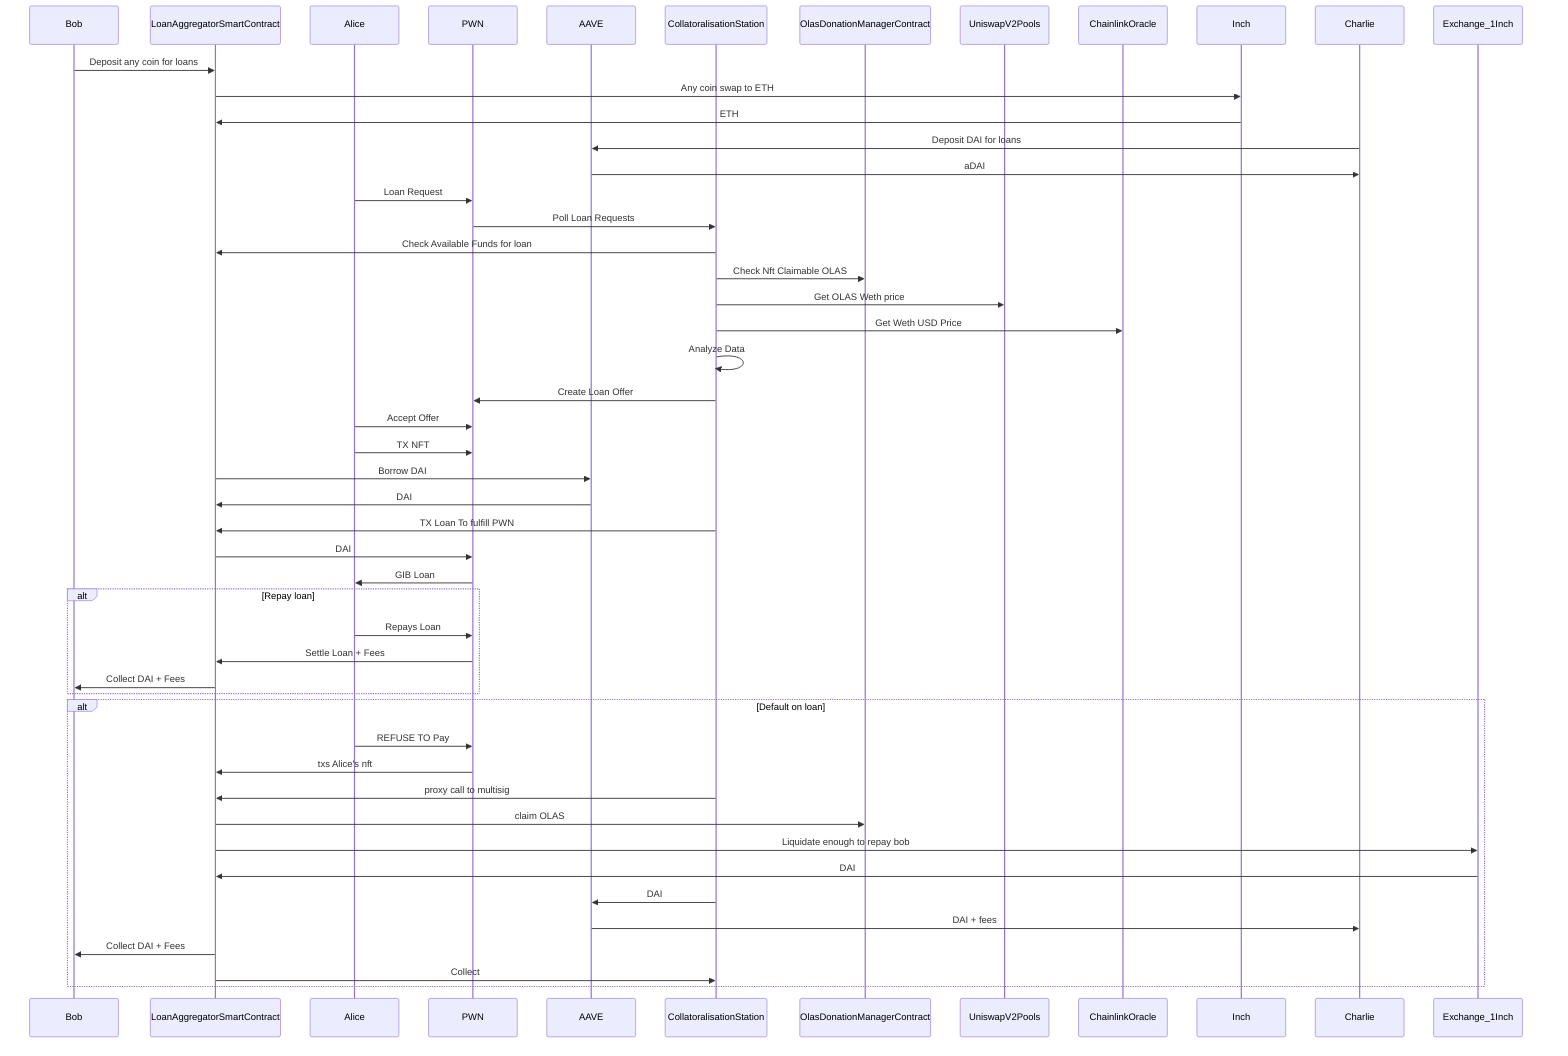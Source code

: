sequenceDiagram
    participant Bob
    participant LoanAggregatorSmartContract
    participant Alice
    participant PWN
    participant AAVE
    participant CollatoralisationStation
    participant OlasDonationManagerContract
    participant UniswapV2Pools
    participant ChainlinkOracle

    Bob ->> LoanAggregatorSmartContract: Deposit any coin for loans
    LoanAggregatorSmartContract ->> Inch: Any coin swap to ETH
    Inch ->> LoanAggregatorSmartContract: ETH
    Charlie ->> AAVE: Deposit DAI for loans
    AAVE ->> Charlie: aDAI
    Alice ->> PWN: Loan Request
    PWN ->> CollatoralisationStation: Poll Loan Requests
    CollatoralisationStation ->> LoanAggregatorSmartContract: Check Available Funds for loan
    CollatoralisationStation ->> OlasDonationManagerContract: Check Nft Claimable OLAS
    CollatoralisationStation ->> UniswapV2Pools: Get OLAS Weth price
    CollatoralisationStation ->> ChainlinkOracle: Get Weth USD Price
    CollatoralisationStation ->> CollatoralisationStation: Analyze Data
    CollatoralisationStation ->> PWN: Create Loan Offer
    Alice ->> PWN: Accept Offer
    Alice ->> PWN: TX NFT

    LoanAggregatorSmartContract ->> AAVE: Borrow DAI
    AAVE ->> LoanAggregatorSmartContract: DAI
    CollatoralisationStation ->> LoanAggregatorSmartContract: TX Loan To fulfill PWN
    LoanAggregatorSmartContract ->> PWN: DAI
    PWN ->> Alice: GIB Loan
    alt Repay loan
        Alice ->> PWN: Repays Loan
        PWN ->> LoanAggregatorSmartContract: Settle Loan + Fees
        LoanAggregatorSmartContract ->> Bob: Collect DAI + Fees
    end
    alt Default on loan
        Alice ->> PWN: REFUSE TO Pay
        PWN ->>LoanAggregatorSmartContract: txs Alice's nft
        CollatoralisationStation ->> LoanAggregatorSmartContract: proxy call to multisig
        LoanAggregatorSmartContract ->> OlasDonationManagerContract: claim OLAS
        LoanAggregatorSmartContract ->> Exchange_1Inch: Liquidate enough to repay bob
        Exchange_1Inch ->> LoanAggregatorSmartContract: DAI
        CollatoralisationStation ->> AAVE: DAI
        AAVE ->> Charlie: DAI + fees
        LoanAggregatorSmartContract ->> Bob: Collect DAI + Fees
        LoanAggregatorSmartContract ->> CollatoralisationStation: Collect
    end